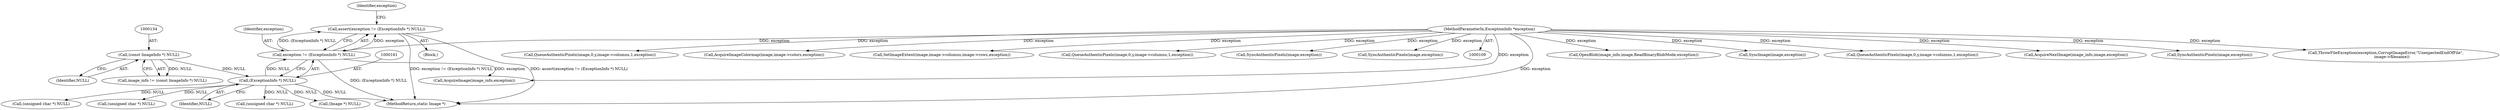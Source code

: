 digraph "0_ImageMagick_b8f17d08b7418204bf8a05a5c24e87b2fc395b75@API" {
"1000157" [label="(Call,assert(exception != (ExceptionInfo *) NULL))"];
"1000158" [label="(Call,exception != (ExceptionInfo *) NULL)"];
"1000111" [label="(MethodParameterIn,ExceptionInfo *exception)"];
"1000160" [label="(Call,(ExceptionInfo *) NULL)"];
"1000133" [label="(Call,(const ImageInfo *) NULL)"];
"1000641" [label="(Call,(unsigned char *) NULL)"];
"1000157" [label="(Call,assert(exception != (ExceptionInfo *) NULL))"];
"1000162" [label="(Identifier,NULL)"];
"1000135" [label="(Identifier,NULL)"];
"1000176" [label="(Call,OpenBlob(image_info,image,ReadBinaryBlobMode,exception))"];
"1001590" [label="(Call,SyncImage(image,exception))"];
"1001225" [label="(Call,QueueAuthenticPixels(image,0,y,image->columns,1,exception))"];
"1001647" [label="(Call,AcquireNextImage(image_info,image,exception))"];
"1001277" [label="(Call,SyncAuthenticPixels(image,exception))"];
"1001605" [label="(Call,ThrowFileException(exception,CorruptImageError,\"UnexpectedEndOfFile\",\n          image->filename))"];
"1000160" [label="(Call,(ExceptionInfo *) NULL)"];
"1000111" [label="(MethodParameterIn,ExceptionInfo *exception)"];
"1001388" [label="(Call,QueueAuthenticPixels(image,0,y,image->columns,1,exception))"];
"1000439" [label="(Call,AcquireImageColormap(image,image->colors,exception))"];
"1000112" [label="(Block,)"];
"1000131" [label="(Call,image_info != (const ImageInfo *) NULL)"];
"1000133" [label="(Call,(const ImageInfo *) NULL)"];
"1001697" [label="(MethodReturn,static Image *)"];
"1000473" [label="(Call,(unsigned char *) NULL)"];
"1000158" [label="(Call,exception != (ExceptionInfo *) NULL)"];
"1000719" [label="(Call,SetImageExtent(image,image->columns,image->rows,exception))"];
"1000191" [label="(Call,(Image *) NULL)"];
"1000171" [label="(Call,AcquireImage(image_info,exception))"];
"1000985" [label="(Call,QueueAuthenticPixels(image,0,y,image->columns,1,exception))"];
"1000166" [label="(Identifier,exception)"];
"1000159" [label="(Identifier,exception)"];
"1000822" [label="(Call,(unsigned char *) NULL)"];
"1001552" [label="(Call,SyncAuthenticPixels(image,exception))"];
"1001118" [label="(Call,SyncAuthenticPixels(image,exception))"];
"1000157" -> "1000112"  [label="AST: "];
"1000157" -> "1000158"  [label="CFG: "];
"1000158" -> "1000157"  [label="AST: "];
"1000166" -> "1000157"  [label="CFG: "];
"1000157" -> "1001697"  [label="DDG: assert(exception != (ExceptionInfo *) NULL)"];
"1000157" -> "1001697"  [label="DDG: exception != (ExceptionInfo *) NULL"];
"1000158" -> "1000157"  [label="DDG: exception"];
"1000158" -> "1000157"  [label="DDG: (ExceptionInfo *) NULL"];
"1000158" -> "1000160"  [label="CFG: "];
"1000159" -> "1000158"  [label="AST: "];
"1000160" -> "1000158"  [label="AST: "];
"1000158" -> "1001697"  [label="DDG: (ExceptionInfo *) NULL"];
"1000111" -> "1000158"  [label="DDG: exception"];
"1000160" -> "1000158"  [label="DDG: NULL"];
"1000158" -> "1000171"  [label="DDG: exception"];
"1000111" -> "1000109"  [label="AST: "];
"1000111" -> "1001697"  [label="DDG: exception"];
"1000111" -> "1000171"  [label="DDG: exception"];
"1000111" -> "1000176"  [label="DDG: exception"];
"1000111" -> "1000439"  [label="DDG: exception"];
"1000111" -> "1000719"  [label="DDG: exception"];
"1000111" -> "1000985"  [label="DDG: exception"];
"1000111" -> "1001118"  [label="DDG: exception"];
"1000111" -> "1001225"  [label="DDG: exception"];
"1000111" -> "1001277"  [label="DDG: exception"];
"1000111" -> "1001388"  [label="DDG: exception"];
"1000111" -> "1001552"  [label="DDG: exception"];
"1000111" -> "1001590"  [label="DDG: exception"];
"1000111" -> "1001605"  [label="DDG: exception"];
"1000111" -> "1001647"  [label="DDG: exception"];
"1000160" -> "1000162"  [label="CFG: "];
"1000161" -> "1000160"  [label="AST: "];
"1000162" -> "1000160"  [label="AST: "];
"1000160" -> "1001697"  [label="DDG: NULL"];
"1000133" -> "1000160"  [label="DDG: NULL"];
"1000160" -> "1000191"  [label="DDG: NULL"];
"1000160" -> "1000473"  [label="DDG: NULL"];
"1000160" -> "1000641"  [label="DDG: NULL"];
"1000160" -> "1000822"  [label="DDG: NULL"];
"1000133" -> "1000131"  [label="AST: "];
"1000133" -> "1000135"  [label="CFG: "];
"1000134" -> "1000133"  [label="AST: "];
"1000135" -> "1000133"  [label="AST: "];
"1000131" -> "1000133"  [label="CFG: "];
"1000133" -> "1000131"  [label="DDG: NULL"];
}
